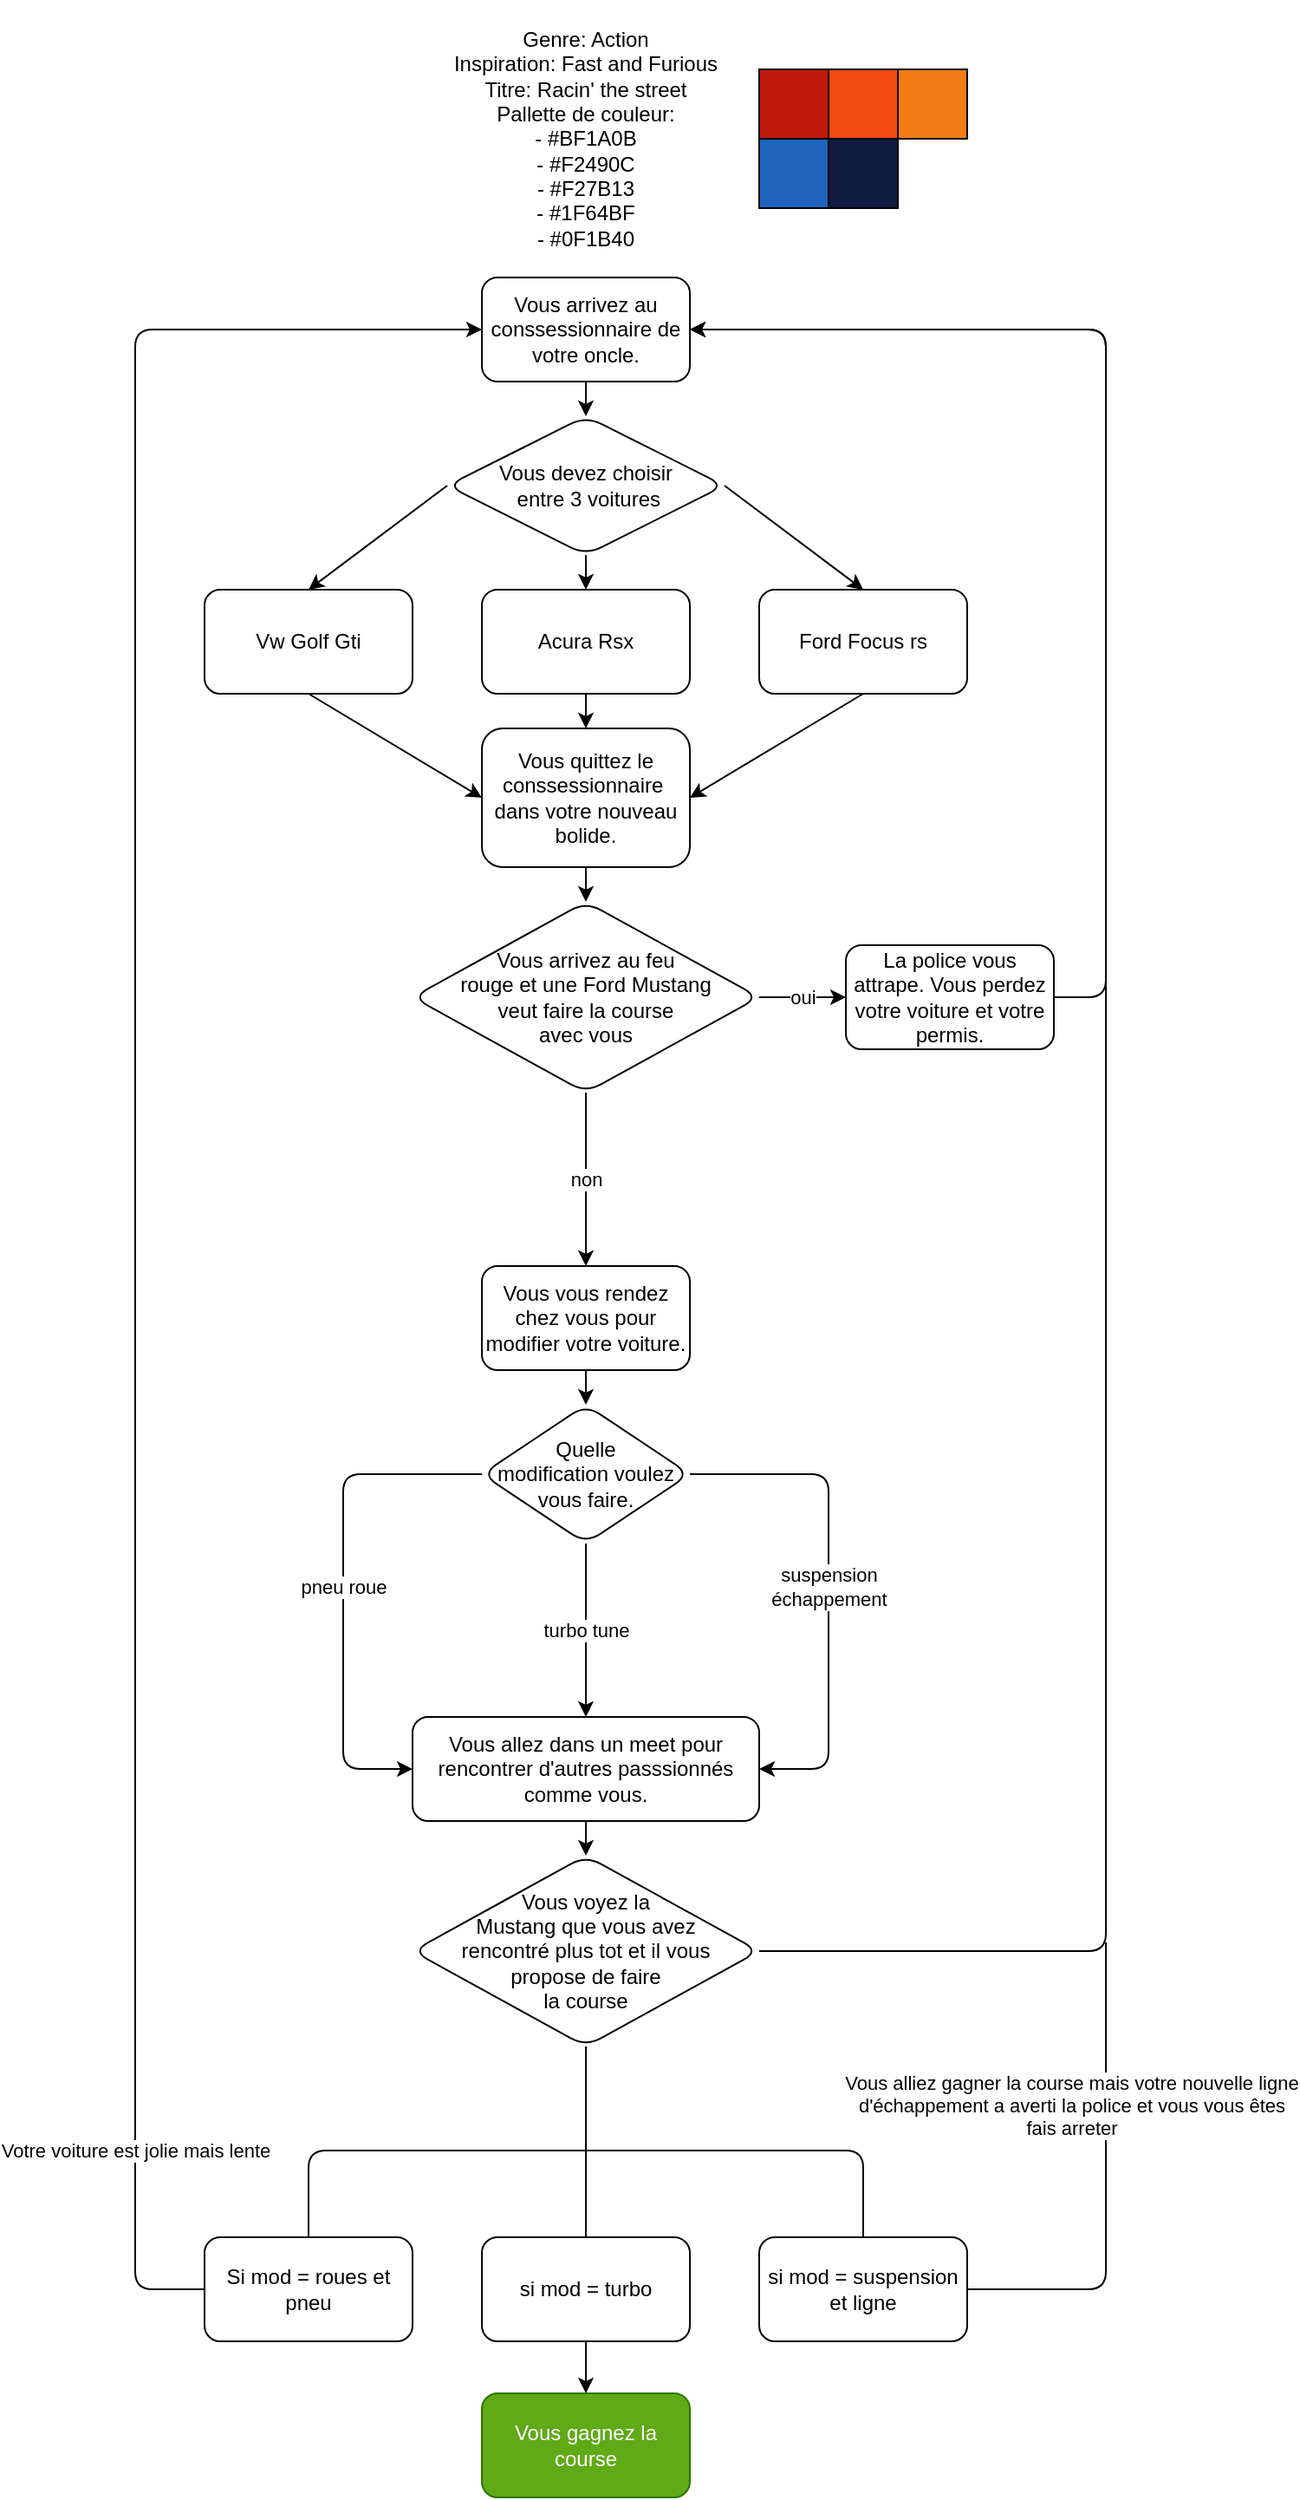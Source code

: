 <mxfile>
    <diagram id="fJCec4FKkDgxfKBZA0N7" name="Page-1">
        <mxGraphModel dx="505" dy="1851" grid="1" gridSize="10" guides="1" tooltips="1" connect="1" arrows="1" fold="1" page="1" pageScale="1" pageWidth="850" pageHeight="1100" math="0" shadow="0">
            <root>
                <mxCell id="0"/>
                <mxCell id="1" parent="0"/>
                <mxCell id="37" style="edgeStyle=none;rounded=1;html=1;exitX=0.5;exitY=1;exitDx=0;exitDy=0;entryX=0.5;entryY=0;entryDx=0;entryDy=0;" parent="1" source="2" target="3" edge="1">
                    <mxGeometry relative="1" as="geometry"/>
                </mxCell>
                <mxCell id="2" value="Vous arrivez au&lt;br&gt;conssessionnaire de&lt;br&gt;votre oncle." style="rounded=1;whiteSpace=wrap;html=1;" parent="1" vertex="1">
                    <mxGeometry x="280" y="-80" width="120" height="60" as="geometry"/>
                </mxCell>
                <mxCell id="3" value="Vous devez choisir&lt;br&gt;&amp;nbsp;entre 3 voitures" style="rhombus;whiteSpace=wrap;html=1;rounded=1;" parent="1" vertex="1">
                    <mxGeometry x="260" width="160" height="80" as="geometry"/>
                </mxCell>
                <mxCell id="4" value="Vw Golf Gti" style="rounded=1;whiteSpace=wrap;html=1;" parent="1" vertex="1">
                    <mxGeometry x="120" y="100" width="120" height="60" as="geometry"/>
                </mxCell>
                <mxCell id="5" value="Acura Rsx" style="rounded=1;whiteSpace=wrap;html=1;" parent="1" vertex="1">
                    <mxGeometry x="280" y="100" width="120" height="60" as="geometry"/>
                </mxCell>
                <mxCell id="6" value="Ford Focus rs" style="rounded=1;whiteSpace=wrap;html=1;" parent="1" vertex="1">
                    <mxGeometry x="440" y="100" width="120" height="60" as="geometry"/>
                </mxCell>
                <mxCell id="8" value="" style="endArrow=classic;html=1;entryX=0.5;entryY=0;entryDx=0;entryDy=0;exitX=0;exitY=0.5;exitDx=0;exitDy=0;" parent="1" source="3" target="4" edge="1">
                    <mxGeometry width="50" height="50" relative="1" as="geometry">
                        <mxPoint x="400" y="280" as="sourcePoint"/>
                        <mxPoint x="450" y="230" as="targetPoint"/>
                    </mxGeometry>
                </mxCell>
                <mxCell id="9" value="" style="endArrow=classic;html=1;entryX=0.5;entryY=0;entryDx=0;entryDy=0;exitX=0.5;exitY=1;exitDx=0;exitDy=0;" parent="1" source="3" target="5" edge="1">
                    <mxGeometry width="50" height="50" relative="1" as="geometry">
                        <mxPoint x="400" y="280" as="sourcePoint"/>
                        <mxPoint x="450" y="230" as="targetPoint"/>
                    </mxGeometry>
                </mxCell>
                <mxCell id="10" value="" style="endArrow=classic;html=1;entryX=0.5;entryY=0;entryDx=0;entryDy=0;exitX=1;exitY=0.5;exitDx=0;exitDy=0;" parent="1" source="3" target="6" edge="1">
                    <mxGeometry width="50" height="50" relative="1" as="geometry">
                        <mxPoint x="400" y="280" as="sourcePoint"/>
                        <mxPoint x="450" y="230" as="targetPoint"/>
                    </mxGeometry>
                </mxCell>
                <mxCell id="19" style="edgeStyle=none;html=1;exitX=0.5;exitY=1;exitDx=0;exitDy=0;entryX=0.5;entryY=0;entryDx=0;entryDy=0;" parent="1" source="13" target="18" edge="1">
                    <mxGeometry relative="1" as="geometry"/>
                </mxCell>
                <mxCell id="13" value="Vous quittez le&lt;br&gt;conssessionnaire&amp;nbsp;&lt;br&gt;dans votre nouveau&lt;br&gt;bolide." style="rounded=1;whiteSpace=wrap;html=1;" parent="1" vertex="1">
                    <mxGeometry x="280" y="180" width="120" height="80" as="geometry"/>
                </mxCell>
                <mxCell id="14" value="" style="endArrow=classic;html=1;entryX=0;entryY=0.5;entryDx=0;entryDy=0;exitX=0.5;exitY=1;exitDx=0;exitDy=0;" parent="1" source="4" target="13" edge="1">
                    <mxGeometry width="50" height="50" relative="1" as="geometry">
                        <mxPoint x="400" y="270" as="sourcePoint"/>
                        <mxPoint x="450" y="220" as="targetPoint"/>
                    </mxGeometry>
                </mxCell>
                <mxCell id="15" value="" style="endArrow=classic;html=1;entryX=0.5;entryY=0;entryDx=0;entryDy=0;exitX=0.5;exitY=1;exitDx=0;exitDy=0;" parent="1" source="5" target="13" edge="1">
                    <mxGeometry width="50" height="50" relative="1" as="geometry">
                        <mxPoint x="400" y="270" as="sourcePoint"/>
                        <mxPoint x="450" y="220" as="targetPoint"/>
                    </mxGeometry>
                </mxCell>
                <mxCell id="16" value="" style="endArrow=classic;html=1;entryX=1;entryY=0.5;entryDx=0;entryDy=0;exitX=0.5;exitY=1;exitDx=0;exitDy=0;" parent="1" source="6" target="13" edge="1">
                    <mxGeometry width="50" height="50" relative="1" as="geometry">
                        <mxPoint x="400" y="270" as="sourcePoint"/>
                        <mxPoint x="450" y="220" as="targetPoint"/>
                    </mxGeometry>
                </mxCell>
                <mxCell id="25" value="non" style="edgeStyle=none;html=1;exitX=0.5;exitY=1;exitDx=0;exitDy=0;entryX=0.5;entryY=0;entryDx=0;entryDy=0;" parent="1" source="18" target="32" edge="1">
                    <mxGeometry relative="1" as="geometry">
                        <mxPoint x="260" y="410" as="targetPoint"/>
                    </mxGeometry>
                </mxCell>
                <mxCell id="31" value="oui" style="edgeStyle=none;rounded=1;html=1;exitX=1;exitY=0.5;exitDx=0;exitDy=0;entryX=0;entryY=0.5;entryDx=0;entryDy=0;" parent="1" source="18" target="34" edge="1">
                    <mxGeometry relative="1" as="geometry">
                        <mxPoint x="420" y="410" as="targetPoint"/>
                    </mxGeometry>
                </mxCell>
                <mxCell id="18" value="Vous arrivez au feu &lt;br&gt;rouge et une Ford Mustang &lt;br&gt;veut faire la course &lt;br&gt;avec vous" style="rhombus;whiteSpace=wrap;html=1;rounded=1;" parent="1" vertex="1">
                    <mxGeometry x="240" y="280" width="200" height="110" as="geometry"/>
                </mxCell>
                <mxCell id="28" value="Genre: Action&lt;br&gt;Inspiration: Fast and Furious&lt;br&gt;Titre: Racin' the street&lt;br&gt;Pallette de couleur:&lt;br&gt;-&amp;nbsp;#BF1A0B&lt;br&gt;-&amp;nbsp;#F2490C&lt;br&gt;-&amp;nbsp;#F27B13&lt;br&gt;-&amp;nbsp;#1F64BF&lt;br&gt;-&amp;nbsp;#0F1B40" style="text;html=1;strokeColor=none;fillColor=none;align=center;verticalAlign=middle;whiteSpace=wrap;rounded=0;" parent="1" vertex="1">
                    <mxGeometry x="260" y="-240" width="160" height="160" as="geometry"/>
                </mxCell>
                <mxCell id="40" style="edgeStyle=none;rounded=1;html=1;exitX=0.5;exitY=1;exitDx=0;exitDy=0;entryX=0.5;entryY=0;entryDx=0;entryDy=0;" parent="1" source="32" target="39" edge="1">
                    <mxGeometry relative="1" as="geometry"/>
                </mxCell>
                <mxCell id="32" value="Vous vous rendez chez vous pour modifier votre voiture." style="rounded=1;whiteSpace=wrap;html=1;" parent="1" vertex="1">
                    <mxGeometry x="280" y="490" width="120" height="60" as="geometry"/>
                </mxCell>
                <mxCell id="38" style="edgeStyle=none;rounded=1;html=1;exitX=1;exitY=0.5;exitDx=0;exitDy=0;entryX=1;entryY=0.5;entryDx=0;entryDy=0;" parent="1" source="34" target="2" edge="1">
                    <mxGeometry relative="1" as="geometry">
                        <Array as="points">
                            <mxPoint x="640" y="335"/>
                            <mxPoint x="640" y="-50"/>
                        </Array>
                    </mxGeometry>
                </mxCell>
                <mxCell id="34" value="La police vous attrape. Vous perdez votre voiture et votre permis." style="rounded=1;whiteSpace=wrap;html=1;" parent="1" vertex="1">
                    <mxGeometry x="490" y="305" width="120" height="60" as="geometry"/>
                </mxCell>
                <mxCell id="50" value="turbo tune" style="edgeStyle=none;rounded=1;html=1;exitX=0.5;exitY=1;exitDx=0;exitDy=0;entryX=0.5;entryY=0;entryDx=0;entryDy=0;" parent="1" source="39" target="53" edge="1">
                    <mxGeometry relative="1" as="geometry">
                        <mxPoint x="330.0" y="720.0" as="sourcePoint"/>
                        <mxPoint x="330" y="750" as="targetPoint"/>
                        <Array as="points">
                            <mxPoint x="340" y="700"/>
                        </Array>
                        <mxPoint as="offset"/>
                    </mxGeometry>
                </mxCell>
                <mxCell id="51" value="suspension&lt;br&gt;échappement" style="edgeStyle=orthogonalEdgeStyle;rounded=1;html=1;exitX=1;exitY=0.5;exitDx=0;exitDy=0;entryX=1;entryY=0.5;entryDx=0;entryDy=0;" parent="1" source="39" target="53" edge="1">
                    <mxGeometry relative="1" as="geometry">
                        <mxPoint x="340.0" y="640.0" as="sourcePoint"/>
                        <mxPoint x="440" y="670" as="targetPoint"/>
                        <Array as="points">
                            <mxPoint x="480" y="610"/>
                            <mxPoint x="480" y="780"/>
                        </Array>
                    </mxGeometry>
                </mxCell>
                <mxCell id="52" value="pneu roue" style="edgeStyle=orthogonalEdgeStyle;rounded=1;html=1;exitX=0;exitY=0.5;exitDx=0;exitDy=0;entryX=0;entryY=0.5;entryDx=0;entryDy=0;" parent="1" source="39" target="53" edge="1">
                    <mxGeometry relative="1" as="geometry">
                        <mxPoint x="340.0" y="640.0" as="sourcePoint"/>
                        <mxPoint x="240" y="670" as="targetPoint"/>
                        <Array as="points">
                            <mxPoint x="200" y="610"/>
                            <mxPoint x="200" y="780"/>
                        </Array>
                    </mxGeometry>
                </mxCell>
                <mxCell id="39" value="Quelle &lt;br&gt;modification voulez vous faire." style="rhombus;whiteSpace=wrap;html=1;rounded=1;" parent="1" vertex="1">
                    <mxGeometry x="280" y="570" width="120" height="80" as="geometry"/>
                </mxCell>
                <mxCell id="59" style="edgeStyle=none;rounded=1;html=1;exitX=0.5;exitY=1;exitDx=0;exitDy=0;entryX=0.5;entryY=0;entryDx=0;entryDy=0;" parent="1" source="53" target="58" edge="1">
                    <mxGeometry relative="1" as="geometry"/>
                </mxCell>
                <mxCell id="53" value="Vous allez dans un meet pour rencontrer d'autres passsionnés comme vous." style="rounded=1;whiteSpace=wrap;html=1;" parent="1" vertex="1">
                    <mxGeometry x="240" y="750" width="200" height="60" as="geometry"/>
                </mxCell>
                <mxCell id="58" value="Vous voyez la &lt;br&gt;Mustang que vous avez &lt;br&gt;rencontré plus tot et il vous &lt;br&gt;propose de faire &lt;br&gt;la course" style="rhombus;whiteSpace=wrap;html=1;rounded=1;" parent="1" vertex="1">
                    <mxGeometry x="240" y="830" width="200" height="110" as="geometry"/>
                </mxCell>
                <mxCell id="76" style="edgeStyle=none;rounded=1;html=1;exitX=0.5;exitY=1;exitDx=0;exitDy=0;entryX=0.5;entryY=0;entryDx=0;entryDy=0;" parent="1" source="68" target="75" edge="1">
                    <mxGeometry relative="1" as="geometry"/>
                </mxCell>
                <mxCell id="68" value="si mod = turbo" style="rounded=1;whiteSpace=wrap;html=1;" parent="1" vertex="1">
                    <mxGeometry x="280" y="1050" width="120" height="60" as="geometry"/>
                </mxCell>
                <mxCell id="71" value="Votre voiture est jolie mais lente" style="edgeStyle=orthogonalEdgeStyle;rounded=1;html=1;exitX=0;exitY=0.5;exitDx=0;exitDy=0;entryX=0;entryY=0.5;entryDx=0;entryDy=0;" parent="1" source="69" target="2" edge="1">
                    <mxGeometry x="-0.825" relative="1" as="geometry">
                        <Array as="points">
                            <mxPoint x="80" y="1080"/>
                            <mxPoint x="80" y="-50"/>
                        </Array>
                        <mxPoint as="offset"/>
                    </mxGeometry>
                </mxCell>
                <mxCell id="69" value="Si mod = roues et pneu" style="rounded=1;whiteSpace=wrap;html=1;" parent="1" vertex="1">
                    <mxGeometry x="120" y="1050" width="120" height="60" as="geometry"/>
                </mxCell>
                <mxCell id="70" value="si mod = suspension et ligne" style="rounded=1;whiteSpace=wrap;html=1;" parent="1" vertex="1">
                    <mxGeometry x="440" y="1050" width="120" height="60" as="geometry"/>
                </mxCell>
                <mxCell id="75" value="Vous gagnez la course" style="rounded=1;whiteSpace=wrap;html=1;fillColor=#60a917;fontColor=#ffffff;strokeColor=#2D7600;" parent="1" vertex="1">
                    <mxGeometry x="280" y="1140" width="120" height="60" as="geometry"/>
                </mxCell>
                <mxCell id="78" value="Vous alliez gagner la course mais votre nouvelle ligne&lt;br&gt;d'échappement a averti la police et vous vous êtes&lt;br&gt;fais arreter" style="endArrow=none;html=1;rounded=1;exitX=1;exitY=0.5;exitDx=0;exitDy=0;" parent="1" source="70" edge="1">
                    <mxGeometry x="0.333" y="20" width="50" height="50" relative="1" as="geometry">
                        <mxPoint x="230" y="970" as="sourcePoint"/>
                        <mxPoint x="640" y="880" as="targetPoint"/>
                        <Array as="points">
                            <mxPoint x="640" y="1080"/>
                        </Array>
                        <mxPoint as="offset"/>
                    </mxGeometry>
                </mxCell>
                <mxCell id="79" value="" style="rounded=0;whiteSpace=wrap;html=1;fillColor=#BF1A0B;" parent="1" vertex="1">
                    <mxGeometry x="440" y="-200" width="40" height="40" as="geometry"/>
                </mxCell>
                <mxCell id="80" value="" style="rounded=0;whiteSpace=wrap;html=1;fillColor=#F2490C;" parent="1" vertex="1">
                    <mxGeometry x="480" y="-200" width="40" height="40" as="geometry"/>
                </mxCell>
                <mxCell id="81" value="" style="rounded=0;whiteSpace=wrap;html=1;fillColor=#F27B13;" parent="1" vertex="1">
                    <mxGeometry x="520" y="-200" width="40" height="40" as="geometry"/>
                </mxCell>
                <mxCell id="82" value="" style="rounded=0;whiteSpace=wrap;html=1;fillColor=#1F64BF;" parent="1" vertex="1">
                    <mxGeometry x="440" y="-160" width="40" height="40" as="geometry"/>
                </mxCell>
                <mxCell id="83" value="" style="rounded=0;whiteSpace=wrap;html=1;fillColor=#0F1B40;" parent="1" vertex="1">
                    <mxGeometry x="480" y="-160" width="40" height="40" as="geometry"/>
                </mxCell>
                <mxCell id="85" value="" style="endArrow=classic;html=1;exitX=1;exitY=0.5;exitDx=0;exitDy=0;edgeStyle=orthogonalEdgeStyle;" parent="1" source="58" edge="1">
                    <mxGeometry width="50" height="50" relative="1" as="geometry">
                        <mxPoint x="310" y="830" as="sourcePoint"/>
                        <mxPoint x="400" y="-50" as="targetPoint"/>
                        <Array as="points">
                            <mxPoint x="640" y="885"/>
                            <mxPoint x="640" y="-50"/>
                        </Array>
                    </mxGeometry>
                </mxCell>
                <mxCell id="86" value="" style="endArrow=none;html=1;entryX=0.5;entryY=1;entryDx=0;entryDy=0;exitX=0.5;exitY=0;exitDx=0;exitDy=0;" parent="1" source="68" target="58" edge="1">
                    <mxGeometry width="50" height="50" relative="1" as="geometry">
                        <mxPoint x="310" y="960" as="sourcePoint"/>
                        <mxPoint x="360" y="910" as="targetPoint"/>
                    </mxGeometry>
                </mxCell>
                <mxCell id="87" value="" style="endArrow=none;html=1;exitX=0.5;exitY=0;exitDx=0;exitDy=0;" parent="1" source="69" edge="1">
                    <mxGeometry width="50" height="50" relative="1" as="geometry">
                        <mxPoint x="310" y="960" as="sourcePoint"/>
                        <mxPoint x="340" y="1000" as="targetPoint"/>
                        <Array as="points">
                            <mxPoint x="180" y="1000"/>
                        </Array>
                    </mxGeometry>
                </mxCell>
                <mxCell id="88" value="" style="endArrow=none;html=1;entryX=0.5;entryY=0;entryDx=0;entryDy=0;" parent="1" target="70" edge="1">
                    <mxGeometry width="50" height="50" relative="1" as="geometry">
                        <mxPoint x="340" y="1000" as="sourcePoint"/>
                        <mxPoint x="360" y="910" as="targetPoint"/>
                        <Array as="points">
                            <mxPoint x="500" y="1000"/>
                        </Array>
                    </mxGeometry>
                </mxCell>
            </root>
        </mxGraphModel>
    </diagram>
</mxfile>